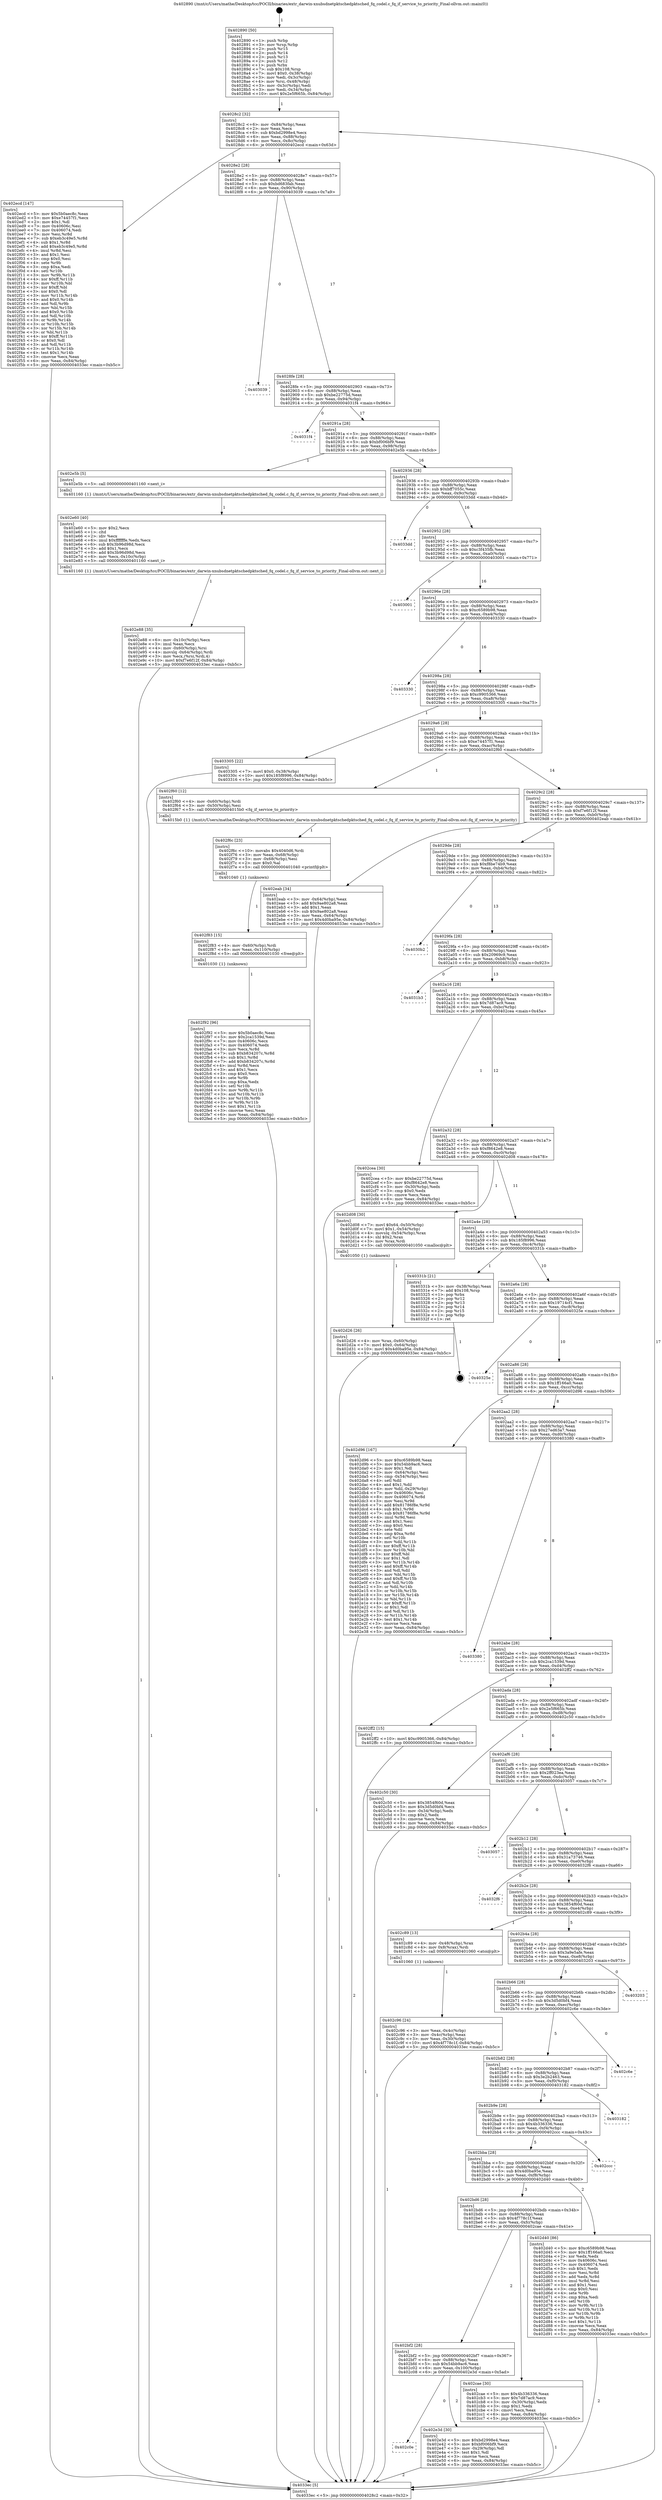 digraph "0x402890" {
  label = "0x402890 (/mnt/c/Users/mathe/Desktop/tcc/POCII/binaries/extr_darwin-xnubsdnetpktschedpktsched_fq_codel.c_fq_if_service_to_priority_Final-ollvm.out::main(0))"
  labelloc = "t"
  node[shape=record]

  Entry [label="",width=0.3,height=0.3,shape=circle,fillcolor=black,style=filled]
  "0x4028c2" [label="{
     0x4028c2 [32]\l
     | [instrs]\l
     &nbsp;&nbsp;0x4028c2 \<+6\>: mov -0x84(%rbp),%eax\l
     &nbsp;&nbsp;0x4028c8 \<+2\>: mov %eax,%ecx\l
     &nbsp;&nbsp;0x4028ca \<+6\>: sub $0xbd2998e4,%ecx\l
     &nbsp;&nbsp;0x4028d0 \<+6\>: mov %eax,-0x88(%rbp)\l
     &nbsp;&nbsp;0x4028d6 \<+6\>: mov %ecx,-0x8c(%rbp)\l
     &nbsp;&nbsp;0x4028dc \<+6\>: je 0000000000402ecd \<main+0x63d\>\l
  }"]
  "0x402ecd" [label="{
     0x402ecd [147]\l
     | [instrs]\l
     &nbsp;&nbsp;0x402ecd \<+5\>: mov $0x5b0aec8c,%eax\l
     &nbsp;&nbsp;0x402ed2 \<+5\>: mov $0xe74457f1,%ecx\l
     &nbsp;&nbsp;0x402ed7 \<+2\>: mov $0x1,%dl\l
     &nbsp;&nbsp;0x402ed9 \<+7\>: mov 0x40606c,%esi\l
     &nbsp;&nbsp;0x402ee0 \<+7\>: mov 0x406074,%edi\l
     &nbsp;&nbsp;0x402ee7 \<+3\>: mov %esi,%r8d\l
     &nbsp;&nbsp;0x402eea \<+7\>: sub $0xeb3c49e5,%r8d\l
     &nbsp;&nbsp;0x402ef1 \<+4\>: sub $0x1,%r8d\l
     &nbsp;&nbsp;0x402ef5 \<+7\>: add $0xeb3c49e5,%r8d\l
     &nbsp;&nbsp;0x402efc \<+4\>: imul %r8d,%esi\l
     &nbsp;&nbsp;0x402f00 \<+3\>: and $0x1,%esi\l
     &nbsp;&nbsp;0x402f03 \<+3\>: cmp $0x0,%esi\l
     &nbsp;&nbsp;0x402f06 \<+4\>: sete %r9b\l
     &nbsp;&nbsp;0x402f0a \<+3\>: cmp $0xa,%edi\l
     &nbsp;&nbsp;0x402f0d \<+4\>: setl %r10b\l
     &nbsp;&nbsp;0x402f11 \<+3\>: mov %r9b,%r11b\l
     &nbsp;&nbsp;0x402f14 \<+4\>: xor $0xff,%r11b\l
     &nbsp;&nbsp;0x402f18 \<+3\>: mov %r10b,%bl\l
     &nbsp;&nbsp;0x402f1b \<+3\>: xor $0xff,%bl\l
     &nbsp;&nbsp;0x402f1e \<+3\>: xor $0x0,%dl\l
     &nbsp;&nbsp;0x402f21 \<+3\>: mov %r11b,%r14b\l
     &nbsp;&nbsp;0x402f24 \<+4\>: and $0x0,%r14b\l
     &nbsp;&nbsp;0x402f28 \<+3\>: and %dl,%r9b\l
     &nbsp;&nbsp;0x402f2b \<+3\>: mov %bl,%r15b\l
     &nbsp;&nbsp;0x402f2e \<+4\>: and $0x0,%r15b\l
     &nbsp;&nbsp;0x402f32 \<+3\>: and %dl,%r10b\l
     &nbsp;&nbsp;0x402f35 \<+3\>: or %r9b,%r14b\l
     &nbsp;&nbsp;0x402f38 \<+3\>: or %r10b,%r15b\l
     &nbsp;&nbsp;0x402f3b \<+3\>: xor %r15b,%r14b\l
     &nbsp;&nbsp;0x402f3e \<+3\>: or %bl,%r11b\l
     &nbsp;&nbsp;0x402f41 \<+4\>: xor $0xff,%r11b\l
     &nbsp;&nbsp;0x402f45 \<+3\>: or $0x0,%dl\l
     &nbsp;&nbsp;0x402f48 \<+3\>: and %dl,%r11b\l
     &nbsp;&nbsp;0x402f4b \<+3\>: or %r11b,%r14b\l
     &nbsp;&nbsp;0x402f4e \<+4\>: test $0x1,%r14b\l
     &nbsp;&nbsp;0x402f52 \<+3\>: cmovne %ecx,%eax\l
     &nbsp;&nbsp;0x402f55 \<+6\>: mov %eax,-0x84(%rbp)\l
     &nbsp;&nbsp;0x402f5b \<+5\>: jmp 00000000004033ec \<main+0xb5c\>\l
  }"]
  "0x4028e2" [label="{
     0x4028e2 [28]\l
     | [instrs]\l
     &nbsp;&nbsp;0x4028e2 \<+5\>: jmp 00000000004028e7 \<main+0x57\>\l
     &nbsp;&nbsp;0x4028e7 \<+6\>: mov -0x88(%rbp),%eax\l
     &nbsp;&nbsp;0x4028ed \<+5\>: sub $0xbd683fab,%eax\l
     &nbsp;&nbsp;0x4028f2 \<+6\>: mov %eax,-0x90(%rbp)\l
     &nbsp;&nbsp;0x4028f8 \<+6\>: je 0000000000403039 \<main+0x7a9\>\l
  }"]
  Exit [label="",width=0.3,height=0.3,shape=circle,fillcolor=black,style=filled,peripheries=2]
  "0x403039" [label="{
     0x403039\l
  }", style=dashed]
  "0x4028fe" [label="{
     0x4028fe [28]\l
     | [instrs]\l
     &nbsp;&nbsp;0x4028fe \<+5\>: jmp 0000000000402903 \<main+0x73\>\l
     &nbsp;&nbsp;0x402903 \<+6\>: mov -0x88(%rbp),%eax\l
     &nbsp;&nbsp;0x402909 \<+5\>: sub $0xbe22775d,%eax\l
     &nbsp;&nbsp;0x40290e \<+6\>: mov %eax,-0x94(%rbp)\l
     &nbsp;&nbsp;0x402914 \<+6\>: je 00000000004031f4 \<main+0x964\>\l
  }"]
  "0x402f92" [label="{
     0x402f92 [96]\l
     | [instrs]\l
     &nbsp;&nbsp;0x402f92 \<+5\>: mov $0x5b0aec8c,%eax\l
     &nbsp;&nbsp;0x402f97 \<+5\>: mov $0x2ca1539d,%esi\l
     &nbsp;&nbsp;0x402f9c \<+7\>: mov 0x40606c,%ecx\l
     &nbsp;&nbsp;0x402fa3 \<+7\>: mov 0x406074,%edx\l
     &nbsp;&nbsp;0x402faa \<+3\>: mov %ecx,%r8d\l
     &nbsp;&nbsp;0x402fad \<+7\>: sub $0xb834207c,%r8d\l
     &nbsp;&nbsp;0x402fb4 \<+4\>: sub $0x1,%r8d\l
     &nbsp;&nbsp;0x402fb8 \<+7\>: add $0xb834207c,%r8d\l
     &nbsp;&nbsp;0x402fbf \<+4\>: imul %r8d,%ecx\l
     &nbsp;&nbsp;0x402fc3 \<+3\>: and $0x1,%ecx\l
     &nbsp;&nbsp;0x402fc6 \<+3\>: cmp $0x0,%ecx\l
     &nbsp;&nbsp;0x402fc9 \<+4\>: sete %r9b\l
     &nbsp;&nbsp;0x402fcd \<+3\>: cmp $0xa,%edx\l
     &nbsp;&nbsp;0x402fd0 \<+4\>: setl %r10b\l
     &nbsp;&nbsp;0x402fd4 \<+3\>: mov %r9b,%r11b\l
     &nbsp;&nbsp;0x402fd7 \<+3\>: and %r10b,%r11b\l
     &nbsp;&nbsp;0x402fda \<+3\>: xor %r10b,%r9b\l
     &nbsp;&nbsp;0x402fdd \<+3\>: or %r9b,%r11b\l
     &nbsp;&nbsp;0x402fe0 \<+4\>: test $0x1,%r11b\l
     &nbsp;&nbsp;0x402fe4 \<+3\>: cmovne %esi,%eax\l
     &nbsp;&nbsp;0x402fe7 \<+6\>: mov %eax,-0x84(%rbp)\l
     &nbsp;&nbsp;0x402fed \<+5\>: jmp 00000000004033ec \<main+0xb5c\>\l
  }"]
  "0x4031f4" [label="{
     0x4031f4\l
  }", style=dashed]
  "0x40291a" [label="{
     0x40291a [28]\l
     | [instrs]\l
     &nbsp;&nbsp;0x40291a \<+5\>: jmp 000000000040291f \<main+0x8f\>\l
     &nbsp;&nbsp;0x40291f \<+6\>: mov -0x88(%rbp),%eax\l
     &nbsp;&nbsp;0x402925 \<+5\>: sub $0xbf006bf9,%eax\l
     &nbsp;&nbsp;0x40292a \<+6\>: mov %eax,-0x98(%rbp)\l
     &nbsp;&nbsp;0x402930 \<+6\>: je 0000000000402e5b \<main+0x5cb\>\l
  }"]
  "0x402f83" [label="{
     0x402f83 [15]\l
     | [instrs]\l
     &nbsp;&nbsp;0x402f83 \<+4\>: mov -0x60(%rbp),%rdi\l
     &nbsp;&nbsp;0x402f87 \<+6\>: mov %eax,-0x110(%rbp)\l
     &nbsp;&nbsp;0x402f8d \<+5\>: call 0000000000401030 \<free@plt\>\l
     | [calls]\l
     &nbsp;&nbsp;0x401030 \{1\} (unknown)\l
  }"]
  "0x402e5b" [label="{
     0x402e5b [5]\l
     | [instrs]\l
     &nbsp;&nbsp;0x402e5b \<+5\>: call 0000000000401160 \<next_i\>\l
     | [calls]\l
     &nbsp;&nbsp;0x401160 \{1\} (/mnt/c/Users/mathe/Desktop/tcc/POCII/binaries/extr_darwin-xnubsdnetpktschedpktsched_fq_codel.c_fq_if_service_to_priority_Final-ollvm.out::next_i)\l
  }"]
  "0x402936" [label="{
     0x402936 [28]\l
     | [instrs]\l
     &nbsp;&nbsp;0x402936 \<+5\>: jmp 000000000040293b \<main+0xab\>\l
     &nbsp;&nbsp;0x40293b \<+6\>: mov -0x88(%rbp),%eax\l
     &nbsp;&nbsp;0x402941 \<+5\>: sub $0xbff7055c,%eax\l
     &nbsp;&nbsp;0x402946 \<+6\>: mov %eax,-0x9c(%rbp)\l
     &nbsp;&nbsp;0x40294c \<+6\>: je 00000000004033dd \<main+0xb4d\>\l
  }"]
  "0x402f6c" [label="{
     0x402f6c [23]\l
     | [instrs]\l
     &nbsp;&nbsp;0x402f6c \<+10\>: movabs $0x4040d6,%rdi\l
     &nbsp;&nbsp;0x402f76 \<+3\>: mov %eax,-0x68(%rbp)\l
     &nbsp;&nbsp;0x402f79 \<+3\>: mov -0x68(%rbp),%esi\l
     &nbsp;&nbsp;0x402f7c \<+2\>: mov $0x0,%al\l
     &nbsp;&nbsp;0x402f7e \<+5\>: call 0000000000401040 \<printf@plt\>\l
     | [calls]\l
     &nbsp;&nbsp;0x401040 \{1\} (unknown)\l
  }"]
  "0x4033dd" [label="{
     0x4033dd\l
  }", style=dashed]
  "0x402952" [label="{
     0x402952 [28]\l
     | [instrs]\l
     &nbsp;&nbsp;0x402952 \<+5\>: jmp 0000000000402957 \<main+0xc7\>\l
     &nbsp;&nbsp;0x402957 \<+6\>: mov -0x88(%rbp),%eax\l
     &nbsp;&nbsp;0x40295d \<+5\>: sub $0xc3f435fb,%eax\l
     &nbsp;&nbsp;0x402962 \<+6\>: mov %eax,-0xa0(%rbp)\l
     &nbsp;&nbsp;0x402968 \<+6\>: je 0000000000403001 \<main+0x771\>\l
  }"]
  "0x402e88" [label="{
     0x402e88 [35]\l
     | [instrs]\l
     &nbsp;&nbsp;0x402e88 \<+6\>: mov -0x10c(%rbp),%ecx\l
     &nbsp;&nbsp;0x402e8e \<+3\>: imul %eax,%ecx\l
     &nbsp;&nbsp;0x402e91 \<+4\>: mov -0x60(%rbp),%rsi\l
     &nbsp;&nbsp;0x402e95 \<+4\>: movslq -0x64(%rbp),%rdi\l
     &nbsp;&nbsp;0x402e99 \<+3\>: mov %ecx,(%rsi,%rdi,4)\l
     &nbsp;&nbsp;0x402e9c \<+10\>: movl $0xf7e6f12f,-0x84(%rbp)\l
     &nbsp;&nbsp;0x402ea6 \<+5\>: jmp 00000000004033ec \<main+0xb5c\>\l
  }"]
  "0x403001" [label="{
     0x403001\l
  }", style=dashed]
  "0x40296e" [label="{
     0x40296e [28]\l
     | [instrs]\l
     &nbsp;&nbsp;0x40296e \<+5\>: jmp 0000000000402973 \<main+0xe3\>\l
     &nbsp;&nbsp;0x402973 \<+6\>: mov -0x88(%rbp),%eax\l
     &nbsp;&nbsp;0x402979 \<+5\>: sub $0xc6589b98,%eax\l
     &nbsp;&nbsp;0x40297e \<+6\>: mov %eax,-0xa4(%rbp)\l
     &nbsp;&nbsp;0x402984 \<+6\>: je 0000000000403330 \<main+0xaa0\>\l
  }"]
  "0x402e60" [label="{
     0x402e60 [40]\l
     | [instrs]\l
     &nbsp;&nbsp;0x402e60 \<+5\>: mov $0x2,%ecx\l
     &nbsp;&nbsp;0x402e65 \<+1\>: cltd\l
     &nbsp;&nbsp;0x402e66 \<+2\>: idiv %ecx\l
     &nbsp;&nbsp;0x402e68 \<+6\>: imul $0xfffffffe,%edx,%ecx\l
     &nbsp;&nbsp;0x402e6e \<+6\>: sub $0x3b96d98d,%ecx\l
     &nbsp;&nbsp;0x402e74 \<+3\>: add $0x1,%ecx\l
     &nbsp;&nbsp;0x402e77 \<+6\>: add $0x3b96d98d,%ecx\l
     &nbsp;&nbsp;0x402e7d \<+6\>: mov %ecx,-0x10c(%rbp)\l
     &nbsp;&nbsp;0x402e83 \<+5\>: call 0000000000401160 \<next_i\>\l
     | [calls]\l
     &nbsp;&nbsp;0x401160 \{1\} (/mnt/c/Users/mathe/Desktop/tcc/POCII/binaries/extr_darwin-xnubsdnetpktschedpktsched_fq_codel.c_fq_if_service_to_priority_Final-ollvm.out::next_i)\l
  }"]
  "0x403330" [label="{
     0x403330\l
  }", style=dashed]
  "0x40298a" [label="{
     0x40298a [28]\l
     | [instrs]\l
     &nbsp;&nbsp;0x40298a \<+5\>: jmp 000000000040298f \<main+0xff\>\l
     &nbsp;&nbsp;0x40298f \<+6\>: mov -0x88(%rbp),%eax\l
     &nbsp;&nbsp;0x402995 \<+5\>: sub $0xc9905366,%eax\l
     &nbsp;&nbsp;0x40299a \<+6\>: mov %eax,-0xa8(%rbp)\l
     &nbsp;&nbsp;0x4029a0 \<+6\>: je 0000000000403305 \<main+0xa75\>\l
  }"]
  "0x402c0e" [label="{
     0x402c0e\l
  }", style=dashed]
  "0x403305" [label="{
     0x403305 [22]\l
     | [instrs]\l
     &nbsp;&nbsp;0x403305 \<+7\>: movl $0x0,-0x38(%rbp)\l
     &nbsp;&nbsp;0x40330c \<+10\>: movl $0x185f8996,-0x84(%rbp)\l
     &nbsp;&nbsp;0x403316 \<+5\>: jmp 00000000004033ec \<main+0xb5c\>\l
  }"]
  "0x4029a6" [label="{
     0x4029a6 [28]\l
     | [instrs]\l
     &nbsp;&nbsp;0x4029a6 \<+5\>: jmp 00000000004029ab \<main+0x11b\>\l
     &nbsp;&nbsp;0x4029ab \<+6\>: mov -0x88(%rbp),%eax\l
     &nbsp;&nbsp;0x4029b1 \<+5\>: sub $0xe74457f1,%eax\l
     &nbsp;&nbsp;0x4029b6 \<+6\>: mov %eax,-0xac(%rbp)\l
     &nbsp;&nbsp;0x4029bc \<+6\>: je 0000000000402f60 \<main+0x6d0\>\l
  }"]
  "0x402e3d" [label="{
     0x402e3d [30]\l
     | [instrs]\l
     &nbsp;&nbsp;0x402e3d \<+5\>: mov $0xbd2998e4,%eax\l
     &nbsp;&nbsp;0x402e42 \<+5\>: mov $0xbf006bf9,%ecx\l
     &nbsp;&nbsp;0x402e47 \<+3\>: mov -0x29(%rbp),%dl\l
     &nbsp;&nbsp;0x402e4a \<+3\>: test $0x1,%dl\l
     &nbsp;&nbsp;0x402e4d \<+3\>: cmovne %ecx,%eax\l
     &nbsp;&nbsp;0x402e50 \<+6\>: mov %eax,-0x84(%rbp)\l
     &nbsp;&nbsp;0x402e56 \<+5\>: jmp 00000000004033ec \<main+0xb5c\>\l
  }"]
  "0x402f60" [label="{
     0x402f60 [12]\l
     | [instrs]\l
     &nbsp;&nbsp;0x402f60 \<+4\>: mov -0x60(%rbp),%rdi\l
     &nbsp;&nbsp;0x402f64 \<+3\>: mov -0x50(%rbp),%esi\l
     &nbsp;&nbsp;0x402f67 \<+5\>: call 00000000004015b0 \<fq_if_service_to_priority\>\l
     | [calls]\l
     &nbsp;&nbsp;0x4015b0 \{1\} (/mnt/c/Users/mathe/Desktop/tcc/POCII/binaries/extr_darwin-xnubsdnetpktschedpktsched_fq_codel.c_fq_if_service_to_priority_Final-ollvm.out::fq_if_service_to_priority)\l
  }"]
  "0x4029c2" [label="{
     0x4029c2 [28]\l
     | [instrs]\l
     &nbsp;&nbsp;0x4029c2 \<+5\>: jmp 00000000004029c7 \<main+0x137\>\l
     &nbsp;&nbsp;0x4029c7 \<+6\>: mov -0x88(%rbp),%eax\l
     &nbsp;&nbsp;0x4029cd \<+5\>: sub $0xf7e6f12f,%eax\l
     &nbsp;&nbsp;0x4029d2 \<+6\>: mov %eax,-0xb0(%rbp)\l
     &nbsp;&nbsp;0x4029d8 \<+6\>: je 0000000000402eab \<main+0x61b\>\l
  }"]
  "0x402d26" [label="{
     0x402d26 [26]\l
     | [instrs]\l
     &nbsp;&nbsp;0x402d26 \<+4\>: mov %rax,-0x60(%rbp)\l
     &nbsp;&nbsp;0x402d2a \<+7\>: movl $0x0,-0x64(%rbp)\l
     &nbsp;&nbsp;0x402d31 \<+10\>: movl $0x4d0ba95e,-0x84(%rbp)\l
     &nbsp;&nbsp;0x402d3b \<+5\>: jmp 00000000004033ec \<main+0xb5c\>\l
  }"]
  "0x402eab" [label="{
     0x402eab [34]\l
     | [instrs]\l
     &nbsp;&nbsp;0x402eab \<+3\>: mov -0x64(%rbp),%eax\l
     &nbsp;&nbsp;0x402eae \<+5\>: add $0x9ae802a8,%eax\l
     &nbsp;&nbsp;0x402eb3 \<+3\>: add $0x1,%eax\l
     &nbsp;&nbsp;0x402eb6 \<+5\>: sub $0x9ae802a8,%eax\l
     &nbsp;&nbsp;0x402ebb \<+3\>: mov %eax,-0x64(%rbp)\l
     &nbsp;&nbsp;0x402ebe \<+10\>: movl $0x4d0ba95e,-0x84(%rbp)\l
     &nbsp;&nbsp;0x402ec8 \<+5\>: jmp 00000000004033ec \<main+0xb5c\>\l
  }"]
  "0x4029de" [label="{
     0x4029de [28]\l
     | [instrs]\l
     &nbsp;&nbsp;0x4029de \<+5\>: jmp 00000000004029e3 \<main+0x153\>\l
     &nbsp;&nbsp;0x4029e3 \<+6\>: mov -0x88(%rbp),%eax\l
     &nbsp;&nbsp;0x4029e9 \<+5\>: sub $0xf8be74b9,%eax\l
     &nbsp;&nbsp;0x4029ee \<+6\>: mov %eax,-0xb4(%rbp)\l
     &nbsp;&nbsp;0x4029f4 \<+6\>: je 00000000004030b2 \<main+0x822\>\l
  }"]
  "0x402bf2" [label="{
     0x402bf2 [28]\l
     | [instrs]\l
     &nbsp;&nbsp;0x402bf2 \<+5\>: jmp 0000000000402bf7 \<main+0x367\>\l
     &nbsp;&nbsp;0x402bf7 \<+6\>: mov -0x88(%rbp),%eax\l
     &nbsp;&nbsp;0x402bfd \<+5\>: sub $0x54bb9ac6,%eax\l
     &nbsp;&nbsp;0x402c02 \<+6\>: mov %eax,-0x100(%rbp)\l
     &nbsp;&nbsp;0x402c08 \<+6\>: je 0000000000402e3d \<main+0x5ad\>\l
  }"]
  "0x4030b2" [label="{
     0x4030b2\l
  }", style=dashed]
  "0x4029fa" [label="{
     0x4029fa [28]\l
     | [instrs]\l
     &nbsp;&nbsp;0x4029fa \<+5\>: jmp 00000000004029ff \<main+0x16f\>\l
     &nbsp;&nbsp;0x4029ff \<+6\>: mov -0x88(%rbp),%eax\l
     &nbsp;&nbsp;0x402a05 \<+5\>: sub $0x20969c9,%eax\l
     &nbsp;&nbsp;0x402a0a \<+6\>: mov %eax,-0xb8(%rbp)\l
     &nbsp;&nbsp;0x402a10 \<+6\>: je 00000000004031b3 \<main+0x923\>\l
  }"]
  "0x402cae" [label="{
     0x402cae [30]\l
     | [instrs]\l
     &nbsp;&nbsp;0x402cae \<+5\>: mov $0x4b336336,%eax\l
     &nbsp;&nbsp;0x402cb3 \<+5\>: mov $0x7d87ac9,%ecx\l
     &nbsp;&nbsp;0x402cb8 \<+3\>: mov -0x30(%rbp),%edx\l
     &nbsp;&nbsp;0x402cbb \<+3\>: cmp $0x1,%edx\l
     &nbsp;&nbsp;0x402cbe \<+3\>: cmovl %ecx,%eax\l
     &nbsp;&nbsp;0x402cc1 \<+6\>: mov %eax,-0x84(%rbp)\l
     &nbsp;&nbsp;0x402cc7 \<+5\>: jmp 00000000004033ec \<main+0xb5c\>\l
  }"]
  "0x4031b3" [label="{
     0x4031b3\l
  }", style=dashed]
  "0x402a16" [label="{
     0x402a16 [28]\l
     | [instrs]\l
     &nbsp;&nbsp;0x402a16 \<+5\>: jmp 0000000000402a1b \<main+0x18b\>\l
     &nbsp;&nbsp;0x402a1b \<+6\>: mov -0x88(%rbp),%eax\l
     &nbsp;&nbsp;0x402a21 \<+5\>: sub $0x7d87ac9,%eax\l
     &nbsp;&nbsp;0x402a26 \<+6\>: mov %eax,-0xbc(%rbp)\l
     &nbsp;&nbsp;0x402a2c \<+6\>: je 0000000000402cea \<main+0x45a\>\l
  }"]
  "0x402bd6" [label="{
     0x402bd6 [28]\l
     | [instrs]\l
     &nbsp;&nbsp;0x402bd6 \<+5\>: jmp 0000000000402bdb \<main+0x34b\>\l
     &nbsp;&nbsp;0x402bdb \<+6\>: mov -0x88(%rbp),%eax\l
     &nbsp;&nbsp;0x402be1 \<+5\>: sub $0x4f778c1f,%eax\l
     &nbsp;&nbsp;0x402be6 \<+6\>: mov %eax,-0xfc(%rbp)\l
     &nbsp;&nbsp;0x402bec \<+6\>: je 0000000000402cae \<main+0x41e\>\l
  }"]
  "0x402cea" [label="{
     0x402cea [30]\l
     | [instrs]\l
     &nbsp;&nbsp;0x402cea \<+5\>: mov $0xbe22775d,%eax\l
     &nbsp;&nbsp;0x402cef \<+5\>: mov $0xf8642e8,%ecx\l
     &nbsp;&nbsp;0x402cf4 \<+3\>: mov -0x30(%rbp),%edx\l
     &nbsp;&nbsp;0x402cf7 \<+3\>: cmp $0x0,%edx\l
     &nbsp;&nbsp;0x402cfa \<+3\>: cmove %ecx,%eax\l
     &nbsp;&nbsp;0x402cfd \<+6\>: mov %eax,-0x84(%rbp)\l
     &nbsp;&nbsp;0x402d03 \<+5\>: jmp 00000000004033ec \<main+0xb5c\>\l
  }"]
  "0x402a32" [label="{
     0x402a32 [28]\l
     | [instrs]\l
     &nbsp;&nbsp;0x402a32 \<+5\>: jmp 0000000000402a37 \<main+0x1a7\>\l
     &nbsp;&nbsp;0x402a37 \<+6\>: mov -0x88(%rbp),%eax\l
     &nbsp;&nbsp;0x402a3d \<+5\>: sub $0xf8642e8,%eax\l
     &nbsp;&nbsp;0x402a42 \<+6\>: mov %eax,-0xc0(%rbp)\l
     &nbsp;&nbsp;0x402a48 \<+6\>: je 0000000000402d08 \<main+0x478\>\l
  }"]
  "0x402d40" [label="{
     0x402d40 [86]\l
     | [instrs]\l
     &nbsp;&nbsp;0x402d40 \<+5\>: mov $0xc6589b98,%eax\l
     &nbsp;&nbsp;0x402d45 \<+5\>: mov $0x1ff166a0,%ecx\l
     &nbsp;&nbsp;0x402d4a \<+2\>: xor %edx,%edx\l
     &nbsp;&nbsp;0x402d4c \<+7\>: mov 0x40606c,%esi\l
     &nbsp;&nbsp;0x402d53 \<+7\>: mov 0x406074,%edi\l
     &nbsp;&nbsp;0x402d5a \<+3\>: sub $0x1,%edx\l
     &nbsp;&nbsp;0x402d5d \<+3\>: mov %esi,%r8d\l
     &nbsp;&nbsp;0x402d60 \<+3\>: add %edx,%r8d\l
     &nbsp;&nbsp;0x402d63 \<+4\>: imul %r8d,%esi\l
     &nbsp;&nbsp;0x402d67 \<+3\>: and $0x1,%esi\l
     &nbsp;&nbsp;0x402d6a \<+3\>: cmp $0x0,%esi\l
     &nbsp;&nbsp;0x402d6d \<+4\>: sete %r9b\l
     &nbsp;&nbsp;0x402d71 \<+3\>: cmp $0xa,%edi\l
     &nbsp;&nbsp;0x402d74 \<+4\>: setl %r10b\l
     &nbsp;&nbsp;0x402d78 \<+3\>: mov %r9b,%r11b\l
     &nbsp;&nbsp;0x402d7b \<+3\>: and %r10b,%r11b\l
     &nbsp;&nbsp;0x402d7e \<+3\>: xor %r10b,%r9b\l
     &nbsp;&nbsp;0x402d81 \<+3\>: or %r9b,%r11b\l
     &nbsp;&nbsp;0x402d84 \<+4\>: test $0x1,%r11b\l
     &nbsp;&nbsp;0x402d88 \<+3\>: cmovne %ecx,%eax\l
     &nbsp;&nbsp;0x402d8b \<+6\>: mov %eax,-0x84(%rbp)\l
     &nbsp;&nbsp;0x402d91 \<+5\>: jmp 00000000004033ec \<main+0xb5c\>\l
  }"]
  "0x402d08" [label="{
     0x402d08 [30]\l
     | [instrs]\l
     &nbsp;&nbsp;0x402d08 \<+7\>: movl $0x64,-0x50(%rbp)\l
     &nbsp;&nbsp;0x402d0f \<+7\>: movl $0x1,-0x54(%rbp)\l
     &nbsp;&nbsp;0x402d16 \<+4\>: movslq -0x54(%rbp),%rax\l
     &nbsp;&nbsp;0x402d1a \<+4\>: shl $0x2,%rax\l
     &nbsp;&nbsp;0x402d1e \<+3\>: mov %rax,%rdi\l
     &nbsp;&nbsp;0x402d21 \<+5\>: call 0000000000401050 \<malloc@plt\>\l
     | [calls]\l
     &nbsp;&nbsp;0x401050 \{1\} (unknown)\l
  }"]
  "0x402a4e" [label="{
     0x402a4e [28]\l
     | [instrs]\l
     &nbsp;&nbsp;0x402a4e \<+5\>: jmp 0000000000402a53 \<main+0x1c3\>\l
     &nbsp;&nbsp;0x402a53 \<+6\>: mov -0x88(%rbp),%eax\l
     &nbsp;&nbsp;0x402a59 \<+5\>: sub $0x185f8996,%eax\l
     &nbsp;&nbsp;0x402a5e \<+6\>: mov %eax,-0xc4(%rbp)\l
     &nbsp;&nbsp;0x402a64 \<+6\>: je 000000000040331b \<main+0xa8b\>\l
  }"]
  "0x402bba" [label="{
     0x402bba [28]\l
     | [instrs]\l
     &nbsp;&nbsp;0x402bba \<+5\>: jmp 0000000000402bbf \<main+0x32f\>\l
     &nbsp;&nbsp;0x402bbf \<+6\>: mov -0x88(%rbp),%eax\l
     &nbsp;&nbsp;0x402bc5 \<+5\>: sub $0x4d0ba95e,%eax\l
     &nbsp;&nbsp;0x402bca \<+6\>: mov %eax,-0xf8(%rbp)\l
     &nbsp;&nbsp;0x402bd0 \<+6\>: je 0000000000402d40 \<main+0x4b0\>\l
  }"]
  "0x40331b" [label="{
     0x40331b [21]\l
     | [instrs]\l
     &nbsp;&nbsp;0x40331b \<+3\>: mov -0x38(%rbp),%eax\l
     &nbsp;&nbsp;0x40331e \<+7\>: add $0x108,%rsp\l
     &nbsp;&nbsp;0x403325 \<+1\>: pop %rbx\l
     &nbsp;&nbsp;0x403326 \<+2\>: pop %r12\l
     &nbsp;&nbsp;0x403328 \<+2\>: pop %r13\l
     &nbsp;&nbsp;0x40332a \<+2\>: pop %r14\l
     &nbsp;&nbsp;0x40332c \<+2\>: pop %r15\l
     &nbsp;&nbsp;0x40332e \<+1\>: pop %rbp\l
     &nbsp;&nbsp;0x40332f \<+1\>: ret\l
  }"]
  "0x402a6a" [label="{
     0x402a6a [28]\l
     | [instrs]\l
     &nbsp;&nbsp;0x402a6a \<+5\>: jmp 0000000000402a6f \<main+0x1df\>\l
     &nbsp;&nbsp;0x402a6f \<+6\>: mov -0x88(%rbp),%eax\l
     &nbsp;&nbsp;0x402a75 \<+5\>: sub $0x19714cf1,%eax\l
     &nbsp;&nbsp;0x402a7a \<+6\>: mov %eax,-0xc8(%rbp)\l
     &nbsp;&nbsp;0x402a80 \<+6\>: je 000000000040325e \<main+0x9ce\>\l
  }"]
  "0x402ccc" [label="{
     0x402ccc\l
  }", style=dashed]
  "0x40325e" [label="{
     0x40325e\l
  }", style=dashed]
  "0x402a86" [label="{
     0x402a86 [28]\l
     | [instrs]\l
     &nbsp;&nbsp;0x402a86 \<+5\>: jmp 0000000000402a8b \<main+0x1fb\>\l
     &nbsp;&nbsp;0x402a8b \<+6\>: mov -0x88(%rbp),%eax\l
     &nbsp;&nbsp;0x402a91 \<+5\>: sub $0x1ff166a0,%eax\l
     &nbsp;&nbsp;0x402a96 \<+6\>: mov %eax,-0xcc(%rbp)\l
     &nbsp;&nbsp;0x402a9c \<+6\>: je 0000000000402d96 \<main+0x506\>\l
  }"]
  "0x402b9e" [label="{
     0x402b9e [28]\l
     | [instrs]\l
     &nbsp;&nbsp;0x402b9e \<+5\>: jmp 0000000000402ba3 \<main+0x313\>\l
     &nbsp;&nbsp;0x402ba3 \<+6\>: mov -0x88(%rbp),%eax\l
     &nbsp;&nbsp;0x402ba9 \<+5\>: sub $0x4b336336,%eax\l
     &nbsp;&nbsp;0x402bae \<+6\>: mov %eax,-0xf4(%rbp)\l
     &nbsp;&nbsp;0x402bb4 \<+6\>: je 0000000000402ccc \<main+0x43c\>\l
  }"]
  "0x402d96" [label="{
     0x402d96 [167]\l
     | [instrs]\l
     &nbsp;&nbsp;0x402d96 \<+5\>: mov $0xc6589b98,%eax\l
     &nbsp;&nbsp;0x402d9b \<+5\>: mov $0x54bb9ac6,%ecx\l
     &nbsp;&nbsp;0x402da0 \<+2\>: mov $0x1,%dl\l
     &nbsp;&nbsp;0x402da2 \<+3\>: mov -0x64(%rbp),%esi\l
     &nbsp;&nbsp;0x402da5 \<+3\>: cmp -0x54(%rbp),%esi\l
     &nbsp;&nbsp;0x402da8 \<+4\>: setl %dil\l
     &nbsp;&nbsp;0x402dac \<+4\>: and $0x1,%dil\l
     &nbsp;&nbsp;0x402db0 \<+4\>: mov %dil,-0x29(%rbp)\l
     &nbsp;&nbsp;0x402db4 \<+7\>: mov 0x40606c,%esi\l
     &nbsp;&nbsp;0x402dbb \<+8\>: mov 0x406074,%r8d\l
     &nbsp;&nbsp;0x402dc3 \<+3\>: mov %esi,%r9d\l
     &nbsp;&nbsp;0x402dc6 \<+7\>: add $0x81786f8e,%r9d\l
     &nbsp;&nbsp;0x402dcd \<+4\>: sub $0x1,%r9d\l
     &nbsp;&nbsp;0x402dd1 \<+7\>: sub $0x81786f8e,%r9d\l
     &nbsp;&nbsp;0x402dd8 \<+4\>: imul %r9d,%esi\l
     &nbsp;&nbsp;0x402ddc \<+3\>: and $0x1,%esi\l
     &nbsp;&nbsp;0x402ddf \<+3\>: cmp $0x0,%esi\l
     &nbsp;&nbsp;0x402de2 \<+4\>: sete %dil\l
     &nbsp;&nbsp;0x402de6 \<+4\>: cmp $0xa,%r8d\l
     &nbsp;&nbsp;0x402dea \<+4\>: setl %r10b\l
     &nbsp;&nbsp;0x402dee \<+3\>: mov %dil,%r11b\l
     &nbsp;&nbsp;0x402df1 \<+4\>: xor $0xff,%r11b\l
     &nbsp;&nbsp;0x402df5 \<+3\>: mov %r10b,%bl\l
     &nbsp;&nbsp;0x402df8 \<+3\>: xor $0xff,%bl\l
     &nbsp;&nbsp;0x402dfb \<+3\>: xor $0x1,%dl\l
     &nbsp;&nbsp;0x402dfe \<+3\>: mov %r11b,%r14b\l
     &nbsp;&nbsp;0x402e01 \<+4\>: and $0xff,%r14b\l
     &nbsp;&nbsp;0x402e05 \<+3\>: and %dl,%dil\l
     &nbsp;&nbsp;0x402e08 \<+3\>: mov %bl,%r15b\l
     &nbsp;&nbsp;0x402e0b \<+4\>: and $0xff,%r15b\l
     &nbsp;&nbsp;0x402e0f \<+3\>: and %dl,%r10b\l
     &nbsp;&nbsp;0x402e12 \<+3\>: or %dil,%r14b\l
     &nbsp;&nbsp;0x402e15 \<+3\>: or %r10b,%r15b\l
     &nbsp;&nbsp;0x402e18 \<+3\>: xor %r15b,%r14b\l
     &nbsp;&nbsp;0x402e1b \<+3\>: or %bl,%r11b\l
     &nbsp;&nbsp;0x402e1e \<+4\>: xor $0xff,%r11b\l
     &nbsp;&nbsp;0x402e22 \<+3\>: or $0x1,%dl\l
     &nbsp;&nbsp;0x402e25 \<+3\>: and %dl,%r11b\l
     &nbsp;&nbsp;0x402e28 \<+3\>: or %r11b,%r14b\l
     &nbsp;&nbsp;0x402e2b \<+4\>: test $0x1,%r14b\l
     &nbsp;&nbsp;0x402e2f \<+3\>: cmovne %ecx,%eax\l
     &nbsp;&nbsp;0x402e32 \<+6\>: mov %eax,-0x84(%rbp)\l
     &nbsp;&nbsp;0x402e38 \<+5\>: jmp 00000000004033ec \<main+0xb5c\>\l
  }"]
  "0x402aa2" [label="{
     0x402aa2 [28]\l
     | [instrs]\l
     &nbsp;&nbsp;0x402aa2 \<+5\>: jmp 0000000000402aa7 \<main+0x217\>\l
     &nbsp;&nbsp;0x402aa7 \<+6\>: mov -0x88(%rbp),%eax\l
     &nbsp;&nbsp;0x402aad \<+5\>: sub $0x27ed63a7,%eax\l
     &nbsp;&nbsp;0x402ab2 \<+6\>: mov %eax,-0xd0(%rbp)\l
     &nbsp;&nbsp;0x402ab8 \<+6\>: je 0000000000403380 \<main+0xaf0\>\l
  }"]
  "0x403182" [label="{
     0x403182\l
  }", style=dashed]
  "0x403380" [label="{
     0x403380\l
  }", style=dashed]
  "0x402abe" [label="{
     0x402abe [28]\l
     | [instrs]\l
     &nbsp;&nbsp;0x402abe \<+5\>: jmp 0000000000402ac3 \<main+0x233\>\l
     &nbsp;&nbsp;0x402ac3 \<+6\>: mov -0x88(%rbp),%eax\l
     &nbsp;&nbsp;0x402ac9 \<+5\>: sub $0x2ca1539d,%eax\l
     &nbsp;&nbsp;0x402ace \<+6\>: mov %eax,-0xd4(%rbp)\l
     &nbsp;&nbsp;0x402ad4 \<+6\>: je 0000000000402ff2 \<main+0x762\>\l
  }"]
  "0x402b82" [label="{
     0x402b82 [28]\l
     | [instrs]\l
     &nbsp;&nbsp;0x402b82 \<+5\>: jmp 0000000000402b87 \<main+0x2f7\>\l
     &nbsp;&nbsp;0x402b87 \<+6\>: mov -0x88(%rbp),%eax\l
     &nbsp;&nbsp;0x402b8d \<+5\>: sub $0x3e2b2463,%eax\l
     &nbsp;&nbsp;0x402b92 \<+6\>: mov %eax,-0xf0(%rbp)\l
     &nbsp;&nbsp;0x402b98 \<+6\>: je 0000000000403182 \<main+0x8f2\>\l
  }"]
  "0x402ff2" [label="{
     0x402ff2 [15]\l
     | [instrs]\l
     &nbsp;&nbsp;0x402ff2 \<+10\>: movl $0xc9905366,-0x84(%rbp)\l
     &nbsp;&nbsp;0x402ffc \<+5\>: jmp 00000000004033ec \<main+0xb5c\>\l
  }"]
  "0x402ada" [label="{
     0x402ada [28]\l
     | [instrs]\l
     &nbsp;&nbsp;0x402ada \<+5\>: jmp 0000000000402adf \<main+0x24f\>\l
     &nbsp;&nbsp;0x402adf \<+6\>: mov -0x88(%rbp),%eax\l
     &nbsp;&nbsp;0x402ae5 \<+5\>: sub $0x2e5f665b,%eax\l
     &nbsp;&nbsp;0x402aea \<+6\>: mov %eax,-0xd8(%rbp)\l
     &nbsp;&nbsp;0x402af0 \<+6\>: je 0000000000402c50 \<main+0x3c0\>\l
  }"]
  "0x402c6e" [label="{
     0x402c6e\l
  }", style=dashed]
  "0x402c50" [label="{
     0x402c50 [30]\l
     | [instrs]\l
     &nbsp;&nbsp;0x402c50 \<+5\>: mov $0x3854f60d,%eax\l
     &nbsp;&nbsp;0x402c55 \<+5\>: mov $0x3d5d0bf4,%ecx\l
     &nbsp;&nbsp;0x402c5a \<+3\>: mov -0x34(%rbp),%edx\l
     &nbsp;&nbsp;0x402c5d \<+3\>: cmp $0x2,%edx\l
     &nbsp;&nbsp;0x402c60 \<+3\>: cmovne %ecx,%eax\l
     &nbsp;&nbsp;0x402c63 \<+6\>: mov %eax,-0x84(%rbp)\l
     &nbsp;&nbsp;0x402c69 \<+5\>: jmp 00000000004033ec \<main+0xb5c\>\l
  }"]
  "0x402af6" [label="{
     0x402af6 [28]\l
     | [instrs]\l
     &nbsp;&nbsp;0x402af6 \<+5\>: jmp 0000000000402afb \<main+0x26b\>\l
     &nbsp;&nbsp;0x402afb \<+6\>: mov -0x88(%rbp),%eax\l
     &nbsp;&nbsp;0x402b01 \<+5\>: sub $0x2ff023ea,%eax\l
     &nbsp;&nbsp;0x402b06 \<+6\>: mov %eax,-0xdc(%rbp)\l
     &nbsp;&nbsp;0x402b0c \<+6\>: je 0000000000403057 \<main+0x7c7\>\l
  }"]
  "0x4033ec" [label="{
     0x4033ec [5]\l
     | [instrs]\l
     &nbsp;&nbsp;0x4033ec \<+5\>: jmp 00000000004028c2 \<main+0x32\>\l
  }"]
  "0x402890" [label="{
     0x402890 [50]\l
     | [instrs]\l
     &nbsp;&nbsp;0x402890 \<+1\>: push %rbp\l
     &nbsp;&nbsp;0x402891 \<+3\>: mov %rsp,%rbp\l
     &nbsp;&nbsp;0x402894 \<+2\>: push %r15\l
     &nbsp;&nbsp;0x402896 \<+2\>: push %r14\l
     &nbsp;&nbsp;0x402898 \<+2\>: push %r13\l
     &nbsp;&nbsp;0x40289a \<+2\>: push %r12\l
     &nbsp;&nbsp;0x40289c \<+1\>: push %rbx\l
     &nbsp;&nbsp;0x40289d \<+7\>: sub $0x108,%rsp\l
     &nbsp;&nbsp;0x4028a4 \<+7\>: movl $0x0,-0x38(%rbp)\l
     &nbsp;&nbsp;0x4028ab \<+3\>: mov %edi,-0x3c(%rbp)\l
     &nbsp;&nbsp;0x4028ae \<+4\>: mov %rsi,-0x48(%rbp)\l
     &nbsp;&nbsp;0x4028b2 \<+3\>: mov -0x3c(%rbp),%edi\l
     &nbsp;&nbsp;0x4028b5 \<+3\>: mov %edi,-0x34(%rbp)\l
     &nbsp;&nbsp;0x4028b8 \<+10\>: movl $0x2e5f665b,-0x84(%rbp)\l
  }"]
  "0x402b66" [label="{
     0x402b66 [28]\l
     | [instrs]\l
     &nbsp;&nbsp;0x402b66 \<+5\>: jmp 0000000000402b6b \<main+0x2db\>\l
     &nbsp;&nbsp;0x402b6b \<+6\>: mov -0x88(%rbp),%eax\l
     &nbsp;&nbsp;0x402b71 \<+5\>: sub $0x3d5d0bf4,%eax\l
     &nbsp;&nbsp;0x402b76 \<+6\>: mov %eax,-0xec(%rbp)\l
     &nbsp;&nbsp;0x402b7c \<+6\>: je 0000000000402c6e \<main+0x3de\>\l
  }"]
  "0x403057" [label="{
     0x403057\l
  }", style=dashed]
  "0x402b12" [label="{
     0x402b12 [28]\l
     | [instrs]\l
     &nbsp;&nbsp;0x402b12 \<+5\>: jmp 0000000000402b17 \<main+0x287\>\l
     &nbsp;&nbsp;0x402b17 \<+6\>: mov -0x88(%rbp),%eax\l
     &nbsp;&nbsp;0x402b1d \<+5\>: sub $0x31a73746,%eax\l
     &nbsp;&nbsp;0x402b22 \<+6\>: mov %eax,-0xe0(%rbp)\l
     &nbsp;&nbsp;0x402b28 \<+6\>: je 00000000004032f6 \<main+0xa66\>\l
  }"]
  "0x403203" [label="{
     0x403203\l
  }", style=dashed]
  "0x4032f6" [label="{
     0x4032f6\l
  }", style=dashed]
  "0x402b2e" [label="{
     0x402b2e [28]\l
     | [instrs]\l
     &nbsp;&nbsp;0x402b2e \<+5\>: jmp 0000000000402b33 \<main+0x2a3\>\l
     &nbsp;&nbsp;0x402b33 \<+6\>: mov -0x88(%rbp),%eax\l
     &nbsp;&nbsp;0x402b39 \<+5\>: sub $0x3854f60d,%eax\l
     &nbsp;&nbsp;0x402b3e \<+6\>: mov %eax,-0xe4(%rbp)\l
     &nbsp;&nbsp;0x402b44 \<+6\>: je 0000000000402c89 \<main+0x3f9\>\l
  }"]
  "0x402c96" [label="{
     0x402c96 [24]\l
     | [instrs]\l
     &nbsp;&nbsp;0x402c96 \<+3\>: mov %eax,-0x4c(%rbp)\l
     &nbsp;&nbsp;0x402c99 \<+3\>: mov -0x4c(%rbp),%eax\l
     &nbsp;&nbsp;0x402c9c \<+3\>: mov %eax,-0x30(%rbp)\l
     &nbsp;&nbsp;0x402c9f \<+10\>: movl $0x4f778c1f,-0x84(%rbp)\l
     &nbsp;&nbsp;0x402ca9 \<+5\>: jmp 00000000004033ec \<main+0xb5c\>\l
  }"]
  "0x402c89" [label="{
     0x402c89 [13]\l
     | [instrs]\l
     &nbsp;&nbsp;0x402c89 \<+4\>: mov -0x48(%rbp),%rax\l
     &nbsp;&nbsp;0x402c8d \<+4\>: mov 0x8(%rax),%rdi\l
     &nbsp;&nbsp;0x402c91 \<+5\>: call 0000000000401060 \<atoi@plt\>\l
     | [calls]\l
     &nbsp;&nbsp;0x401060 \{1\} (unknown)\l
  }"]
  "0x402b4a" [label="{
     0x402b4a [28]\l
     | [instrs]\l
     &nbsp;&nbsp;0x402b4a \<+5\>: jmp 0000000000402b4f \<main+0x2bf\>\l
     &nbsp;&nbsp;0x402b4f \<+6\>: mov -0x88(%rbp),%eax\l
     &nbsp;&nbsp;0x402b55 \<+5\>: sub $0x3a9e5afe,%eax\l
     &nbsp;&nbsp;0x402b5a \<+6\>: mov %eax,-0xe8(%rbp)\l
     &nbsp;&nbsp;0x402b60 \<+6\>: je 0000000000403203 \<main+0x973\>\l
  }"]
  Entry -> "0x402890" [label=" 1"]
  "0x4028c2" -> "0x402ecd" [label=" 1"]
  "0x4028c2" -> "0x4028e2" [label=" 17"]
  "0x40331b" -> Exit [label=" 1"]
  "0x4028e2" -> "0x403039" [label=" 0"]
  "0x4028e2" -> "0x4028fe" [label=" 17"]
  "0x403305" -> "0x4033ec" [label=" 1"]
  "0x4028fe" -> "0x4031f4" [label=" 0"]
  "0x4028fe" -> "0x40291a" [label=" 17"]
  "0x402ff2" -> "0x4033ec" [label=" 1"]
  "0x40291a" -> "0x402e5b" [label=" 1"]
  "0x40291a" -> "0x402936" [label=" 16"]
  "0x402f92" -> "0x4033ec" [label=" 1"]
  "0x402936" -> "0x4033dd" [label=" 0"]
  "0x402936" -> "0x402952" [label=" 16"]
  "0x402f83" -> "0x402f92" [label=" 1"]
  "0x402952" -> "0x403001" [label=" 0"]
  "0x402952" -> "0x40296e" [label=" 16"]
  "0x402f6c" -> "0x402f83" [label=" 1"]
  "0x40296e" -> "0x403330" [label=" 0"]
  "0x40296e" -> "0x40298a" [label=" 16"]
  "0x402f60" -> "0x402f6c" [label=" 1"]
  "0x40298a" -> "0x403305" [label=" 1"]
  "0x40298a" -> "0x4029a6" [label=" 15"]
  "0x402ecd" -> "0x4033ec" [label=" 1"]
  "0x4029a6" -> "0x402f60" [label=" 1"]
  "0x4029a6" -> "0x4029c2" [label=" 14"]
  "0x402eab" -> "0x4033ec" [label=" 1"]
  "0x4029c2" -> "0x402eab" [label=" 1"]
  "0x4029c2" -> "0x4029de" [label=" 13"]
  "0x402e60" -> "0x402e88" [label=" 1"]
  "0x4029de" -> "0x4030b2" [label=" 0"]
  "0x4029de" -> "0x4029fa" [label=" 13"]
  "0x402e5b" -> "0x402e60" [label=" 1"]
  "0x4029fa" -> "0x4031b3" [label=" 0"]
  "0x4029fa" -> "0x402a16" [label=" 13"]
  "0x402e3d" -> "0x4033ec" [label=" 2"]
  "0x402a16" -> "0x402cea" [label=" 1"]
  "0x402a16" -> "0x402a32" [label=" 12"]
  "0x402bf2" -> "0x402e3d" [label=" 2"]
  "0x402a32" -> "0x402d08" [label=" 1"]
  "0x402a32" -> "0x402a4e" [label=" 11"]
  "0x402e88" -> "0x4033ec" [label=" 1"]
  "0x402a4e" -> "0x40331b" [label=" 1"]
  "0x402a4e" -> "0x402a6a" [label=" 10"]
  "0x402d40" -> "0x4033ec" [label=" 2"]
  "0x402a6a" -> "0x40325e" [label=" 0"]
  "0x402a6a" -> "0x402a86" [label=" 10"]
  "0x402d26" -> "0x4033ec" [label=" 1"]
  "0x402a86" -> "0x402d96" [label=" 2"]
  "0x402a86" -> "0x402aa2" [label=" 8"]
  "0x402cea" -> "0x4033ec" [label=" 1"]
  "0x402aa2" -> "0x403380" [label=" 0"]
  "0x402aa2" -> "0x402abe" [label=" 8"]
  "0x402cae" -> "0x4033ec" [label=" 1"]
  "0x402abe" -> "0x402ff2" [label=" 1"]
  "0x402abe" -> "0x402ada" [label=" 7"]
  "0x402bd6" -> "0x402cae" [label=" 1"]
  "0x402ada" -> "0x402c50" [label=" 1"]
  "0x402ada" -> "0x402af6" [label=" 6"]
  "0x402c50" -> "0x4033ec" [label=" 1"]
  "0x402890" -> "0x4028c2" [label=" 1"]
  "0x4033ec" -> "0x4028c2" [label=" 17"]
  "0x402bf2" -> "0x402c0e" [label=" 0"]
  "0x402af6" -> "0x403057" [label=" 0"]
  "0x402af6" -> "0x402b12" [label=" 6"]
  "0x402bba" -> "0x402d40" [label=" 2"]
  "0x402b12" -> "0x4032f6" [label=" 0"]
  "0x402b12" -> "0x402b2e" [label=" 6"]
  "0x402d96" -> "0x4033ec" [label=" 2"]
  "0x402b2e" -> "0x402c89" [label=" 1"]
  "0x402b2e" -> "0x402b4a" [label=" 5"]
  "0x402c89" -> "0x402c96" [label=" 1"]
  "0x402c96" -> "0x4033ec" [label=" 1"]
  "0x402b9e" -> "0x402bba" [label=" 5"]
  "0x402b4a" -> "0x403203" [label=" 0"]
  "0x402b4a" -> "0x402b66" [label=" 5"]
  "0x402bba" -> "0x402bd6" [label=" 3"]
  "0x402b66" -> "0x402c6e" [label=" 0"]
  "0x402b66" -> "0x402b82" [label=" 5"]
  "0x402bd6" -> "0x402bf2" [label=" 2"]
  "0x402b82" -> "0x403182" [label=" 0"]
  "0x402b82" -> "0x402b9e" [label=" 5"]
  "0x402d08" -> "0x402d26" [label=" 1"]
  "0x402b9e" -> "0x402ccc" [label=" 0"]
}
